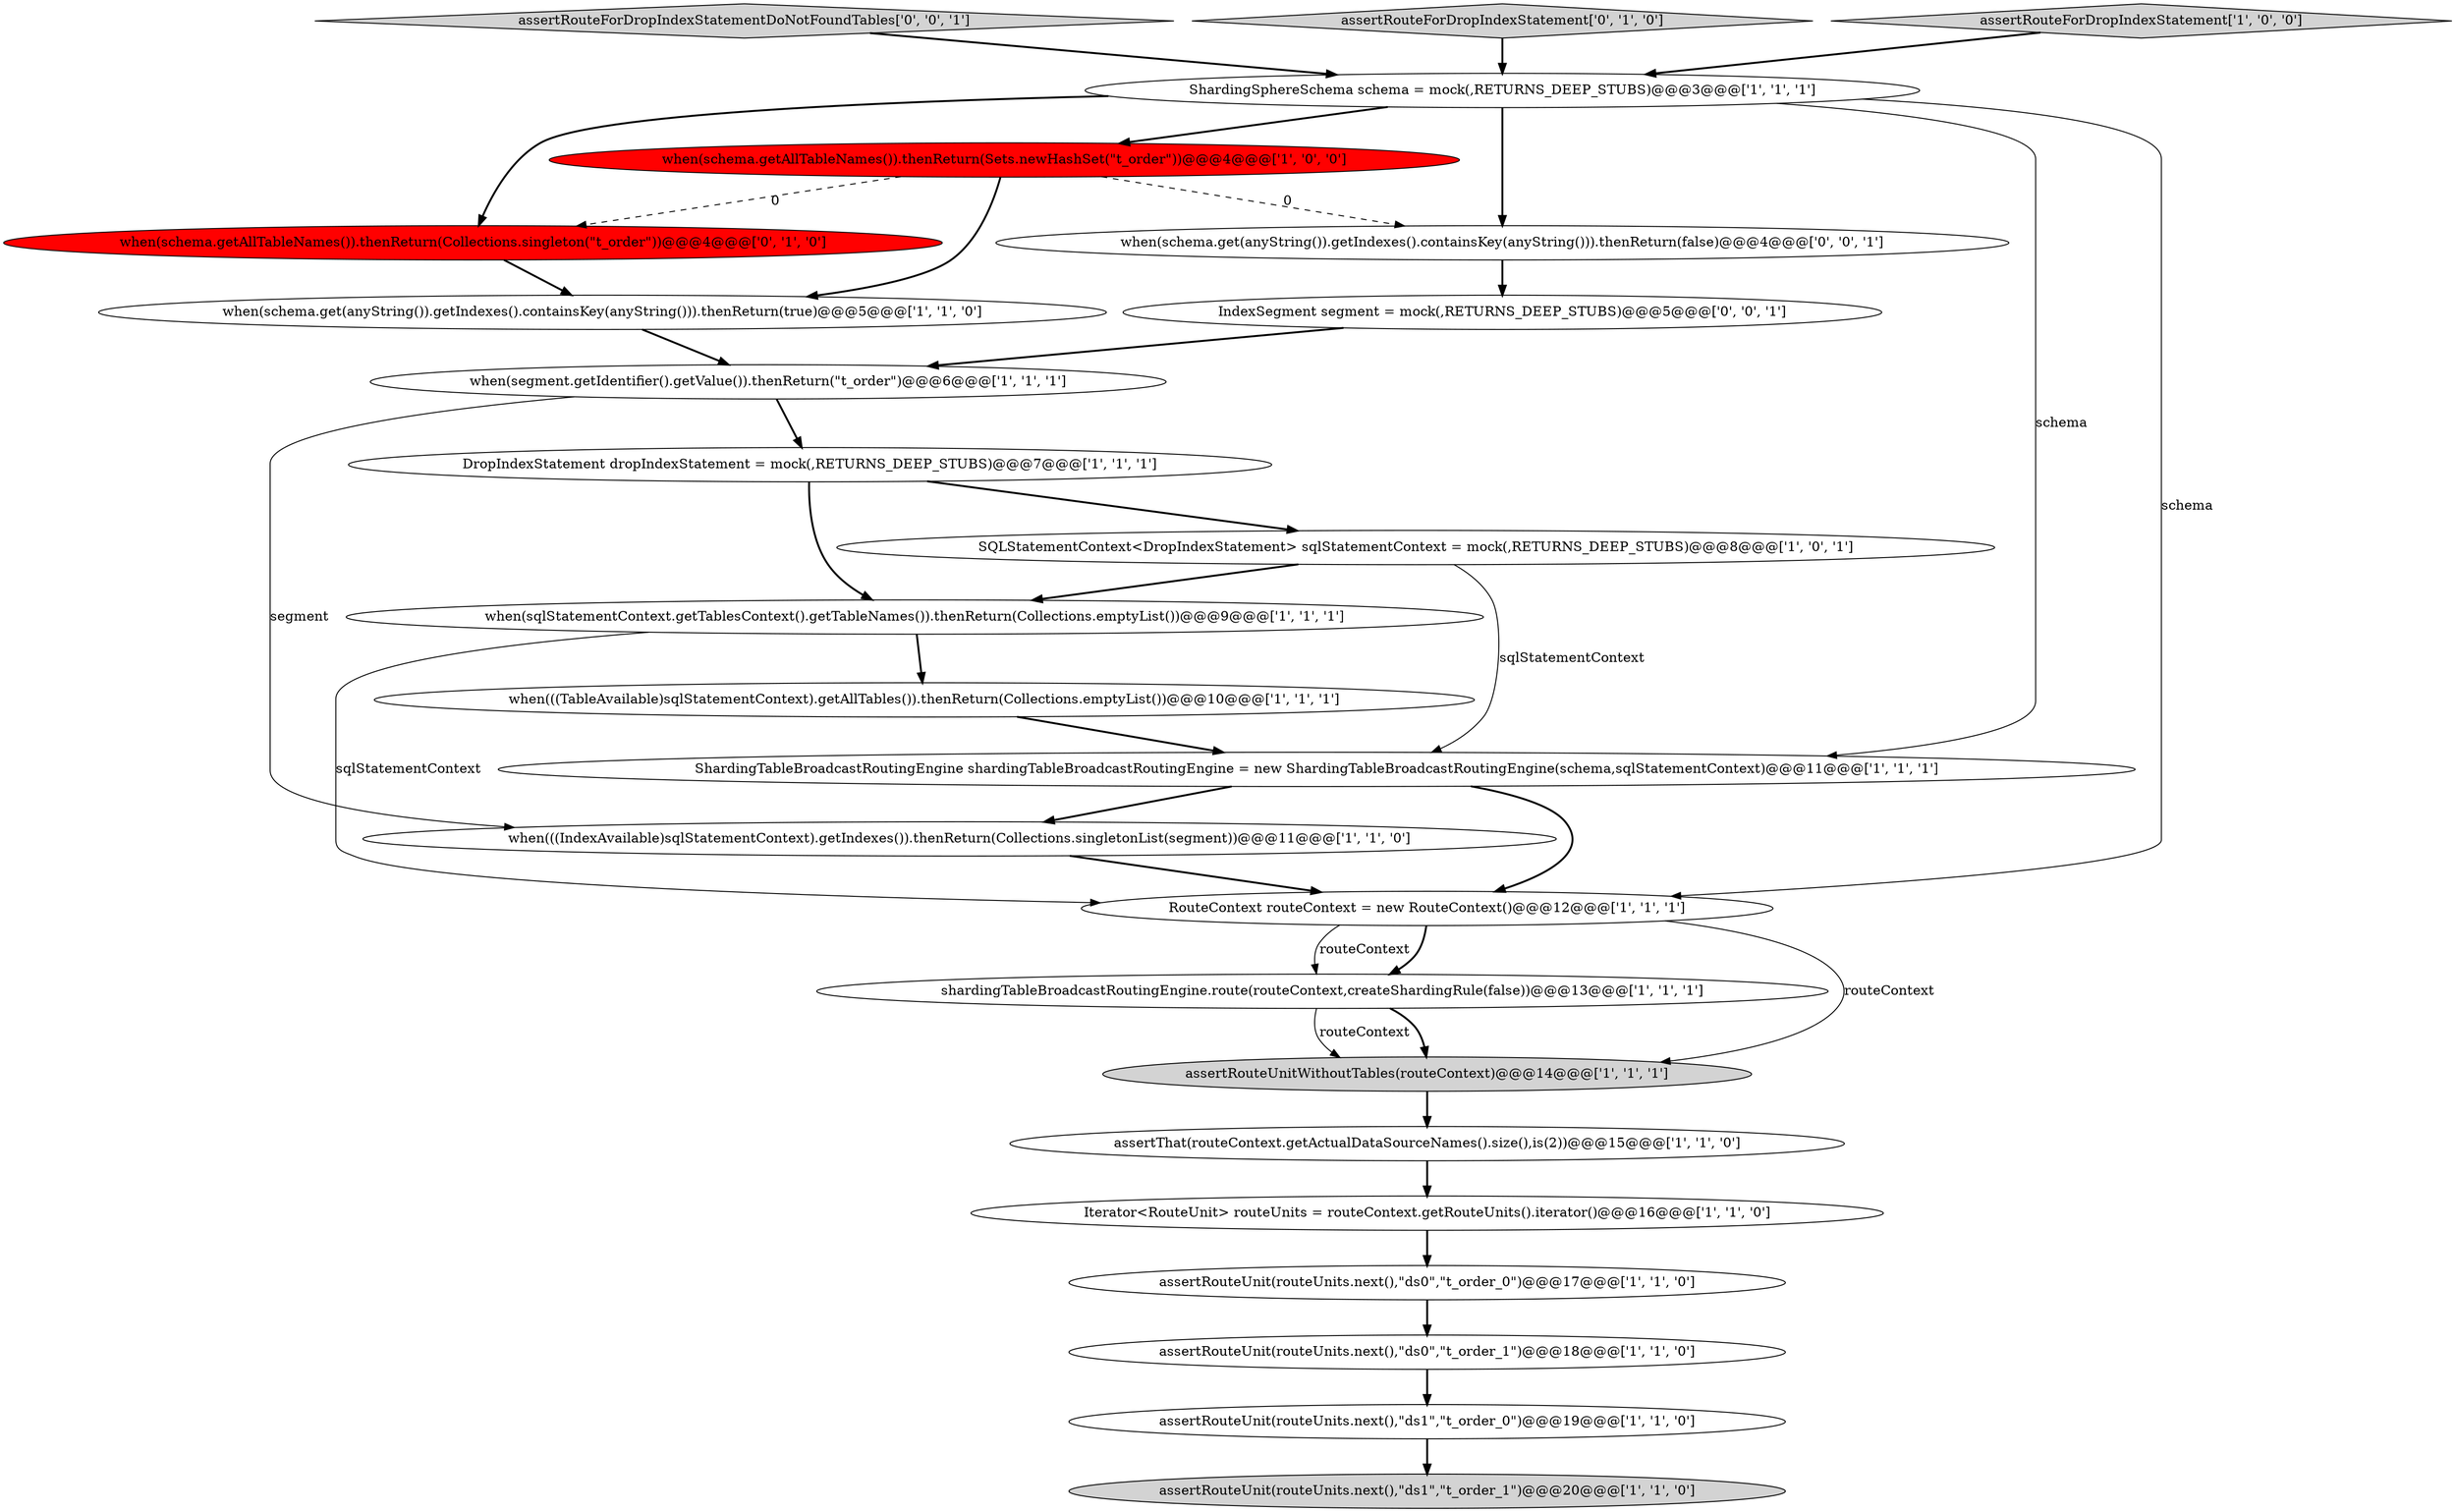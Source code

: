 digraph {
11 [style = filled, label = "ShardingTableBroadcastRoutingEngine shardingTableBroadcastRoutingEngine = new ShardingTableBroadcastRoutingEngine(schema,sqlStatementContext)@@@11@@@['1', '1', '1']", fillcolor = white, shape = ellipse image = "AAA0AAABBB1BBB"];
6 [style = filled, label = "assertThat(routeContext.getActualDataSourceNames().size(),is(2))@@@15@@@['1', '1', '0']", fillcolor = white, shape = ellipse image = "AAA0AAABBB1BBB"];
15 [style = filled, label = "when(schema.get(anyString()).getIndexes().containsKey(anyString())).thenReturn(true)@@@5@@@['1', '1', '0']", fillcolor = white, shape = ellipse image = "AAA0AAABBB1BBB"];
24 [style = filled, label = "assertRouteForDropIndexStatementDoNotFoundTables['0', '0', '1']", fillcolor = lightgray, shape = diamond image = "AAA0AAABBB3BBB"];
13 [style = filled, label = "Iterator<RouteUnit> routeUnits = routeContext.getRouteUnits().iterator()@@@16@@@['1', '1', '0']", fillcolor = white, shape = ellipse image = "AAA0AAABBB1BBB"];
14 [style = filled, label = "assertRouteUnit(routeUnits.next(),\"ds1\",\"t_order_1\")@@@20@@@['1', '1', '0']", fillcolor = lightgray, shape = ellipse image = "AAA0AAABBB1BBB"];
23 [style = filled, label = "when(schema.get(anyString()).getIndexes().containsKey(anyString())).thenReturn(false)@@@4@@@['0', '0', '1']", fillcolor = white, shape = ellipse image = "AAA0AAABBB3BBB"];
9 [style = filled, label = "when(segment.getIdentifier().getValue()).thenReturn(\"t_order\")@@@6@@@['1', '1', '1']", fillcolor = white, shape = ellipse image = "AAA0AAABBB1BBB"];
19 [style = filled, label = "shardingTableBroadcastRoutingEngine.route(routeContext,createShardingRule(false))@@@13@@@['1', '1', '1']", fillcolor = white, shape = ellipse image = "AAA0AAABBB1BBB"];
8 [style = filled, label = "assertRouteUnit(routeUnits.next(),\"ds0\",\"t_order_0\")@@@17@@@['1', '1', '0']", fillcolor = white, shape = ellipse image = "AAA0AAABBB1BBB"];
10 [style = filled, label = "assertRouteUnitWithoutTables(routeContext)@@@14@@@['1', '1', '1']", fillcolor = lightgray, shape = ellipse image = "AAA0AAABBB1BBB"];
4 [style = filled, label = "when(sqlStatementContext.getTablesContext().getTableNames()).thenReturn(Collections.emptyList())@@@9@@@['1', '1', '1']", fillcolor = white, shape = ellipse image = "AAA0AAABBB1BBB"];
7 [style = filled, label = "SQLStatementContext<DropIndexStatement> sqlStatementContext = mock(,RETURNS_DEEP_STUBS)@@@8@@@['1', '0', '1']", fillcolor = white, shape = ellipse image = "AAA0AAABBB1BBB"];
17 [style = filled, label = "RouteContext routeContext = new RouteContext()@@@12@@@['1', '1', '1']", fillcolor = white, shape = ellipse image = "AAA0AAABBB1BBB"];
21 [style = filled, label = "when(schema.getAllTableNames()).thenReturn(Collections.singleton(\"t_order\"))@@@4@@@['0', '1', '0']", fillcolor = red, shape = ellipse image = "AAA1AAABBB2BBB"];
2 [style = filled, label = "when(((IndexAvailable)sqlStatementContext).getIndexes()).thenReturn(Collections.singletonList(segment))@@@11@@@['1', '1', '0']", fillcolor = white, shape = ellipse image = "AAA0AAABBB1BBB"];
20 [style = filled, label = "assertRouteForDropIndexStatement['0', '1', '0']", fillcolor = lightgray, shape = diamond image = "AAA0AAABBB2BBB"];
3 [style = filled, label = "when(((TableAvailable)sqlStatementContext).getAllTables()).thenReturn(Collections.emptyList())@@@10@@@['1', '1', '1']", fillcolor = white, shape = ellipse image = "AAA0AAABBB1BBB"];
18 [style = filled, label = "assertRouteUnit(routeUnits.next(),\"ds1\",\"t_order_0\")@@@19@@@['1', '1', '0']", fillcolor = white, shape = ellipse image = "AAA0AAABBB1BBB"];
22 [style = filled, label = "IndexSegment segment = mock(,RETURNS_DEEP_STUBS)@@@5@@@['0', '0', '1']", fillcolor = white, shape = ellipse image = "AAA0AAABBB3BBB"];
16 [style = filled, label = "DropIndexStatement dropIndexStatement = mock(,RETURNS_DEEP_STUBS)@@@7@@@['1', '1', '1']", fillcolor = white, shape = ellipse image = "AAA0AAABBB1BBB"];
0 [style = filled, label = "ShardingSphereSchema schema = mock(,RETURNS_DEEP_STUBS)@@@3@@@['1', '1', '1']", fillcolor = white, shape = ellipse image = "AAA0AAABBB1BBB"];
5 [style = filled, label = "assertRouteUnit(routeUnits.next(),\"ds0\",\"t_order_1\")@@@18@@@['1', '1', '0']", fillcolor = white, shape = ellipse image = "AAA0AAABBB1BBB"];
1 [style = filled, label = "when(schema.getAllTableNames()).thenReturn(Sets.newHashSet(\"t_order\"))@@@4@@@['1', '0', '0']", fillcolor = red, shape = ellipse image = "AAA1AAABBB1BBB"];
12 [style = filled, label = "assertRouteForDropIndexStatement['1', '0', '0']", fillcolor = lightgray, shape = diamond image = "AAA0AAABBB1BBB"];
2->17 [style = bold, label=""];
4->3 [style = bold, label=""];
17->10 [style = solid, label="routeContext"];
7->11 [style = solid, label="sqlStatementContext"];
4->17 [style = solid, label="sqlStatementContext"];
24->0 [style = bold, label=""];
21->15 [style = bold, label=""];
1->15 [style = bold, label=""];
20->0 [style = bold, label=""];
22->9 [style = bold, label=""];
16->7 [style = bold, label=""];
3->11 [style = bold, label=""];
19->10 [style = bold, label=""];
1->21 [style = dashed, label="0"];
5->18 [style = bold, label=""];
0->21 [style = bold, label=""];
7->4 [style = bold, label=""];
12->0 [style = bold, label=""];
10->6 [style = bold, label=""];
17->19 [style = bold, label=""];
11->2 [style = bold, label=""];
9->16 [style = bold, label=""];
19->10 [style = solid, label="routeContext"];
23->22 [style = bold, label=""];
0->23 [style = bold, label=""];
0->17 [style = solid, label="schema"];
8->5 [style = bold, label=""];
15->9 [style = bold, label=""];
0->1 [style = bold, label=""];
6->13 [style = bold, label=""];
0->11 [style = solid, label="schema"];
11->17 [style = bold, label=""];
17->19 [style = solid, label="routeContext"];
13->8 [style = bold, label=""];
16->4 [style = bold, label=""];
9->2 [style = solid, label="segment"];
1->23 [style = dashed, label="0"];
18->14 [style = bold, label=""];
}
